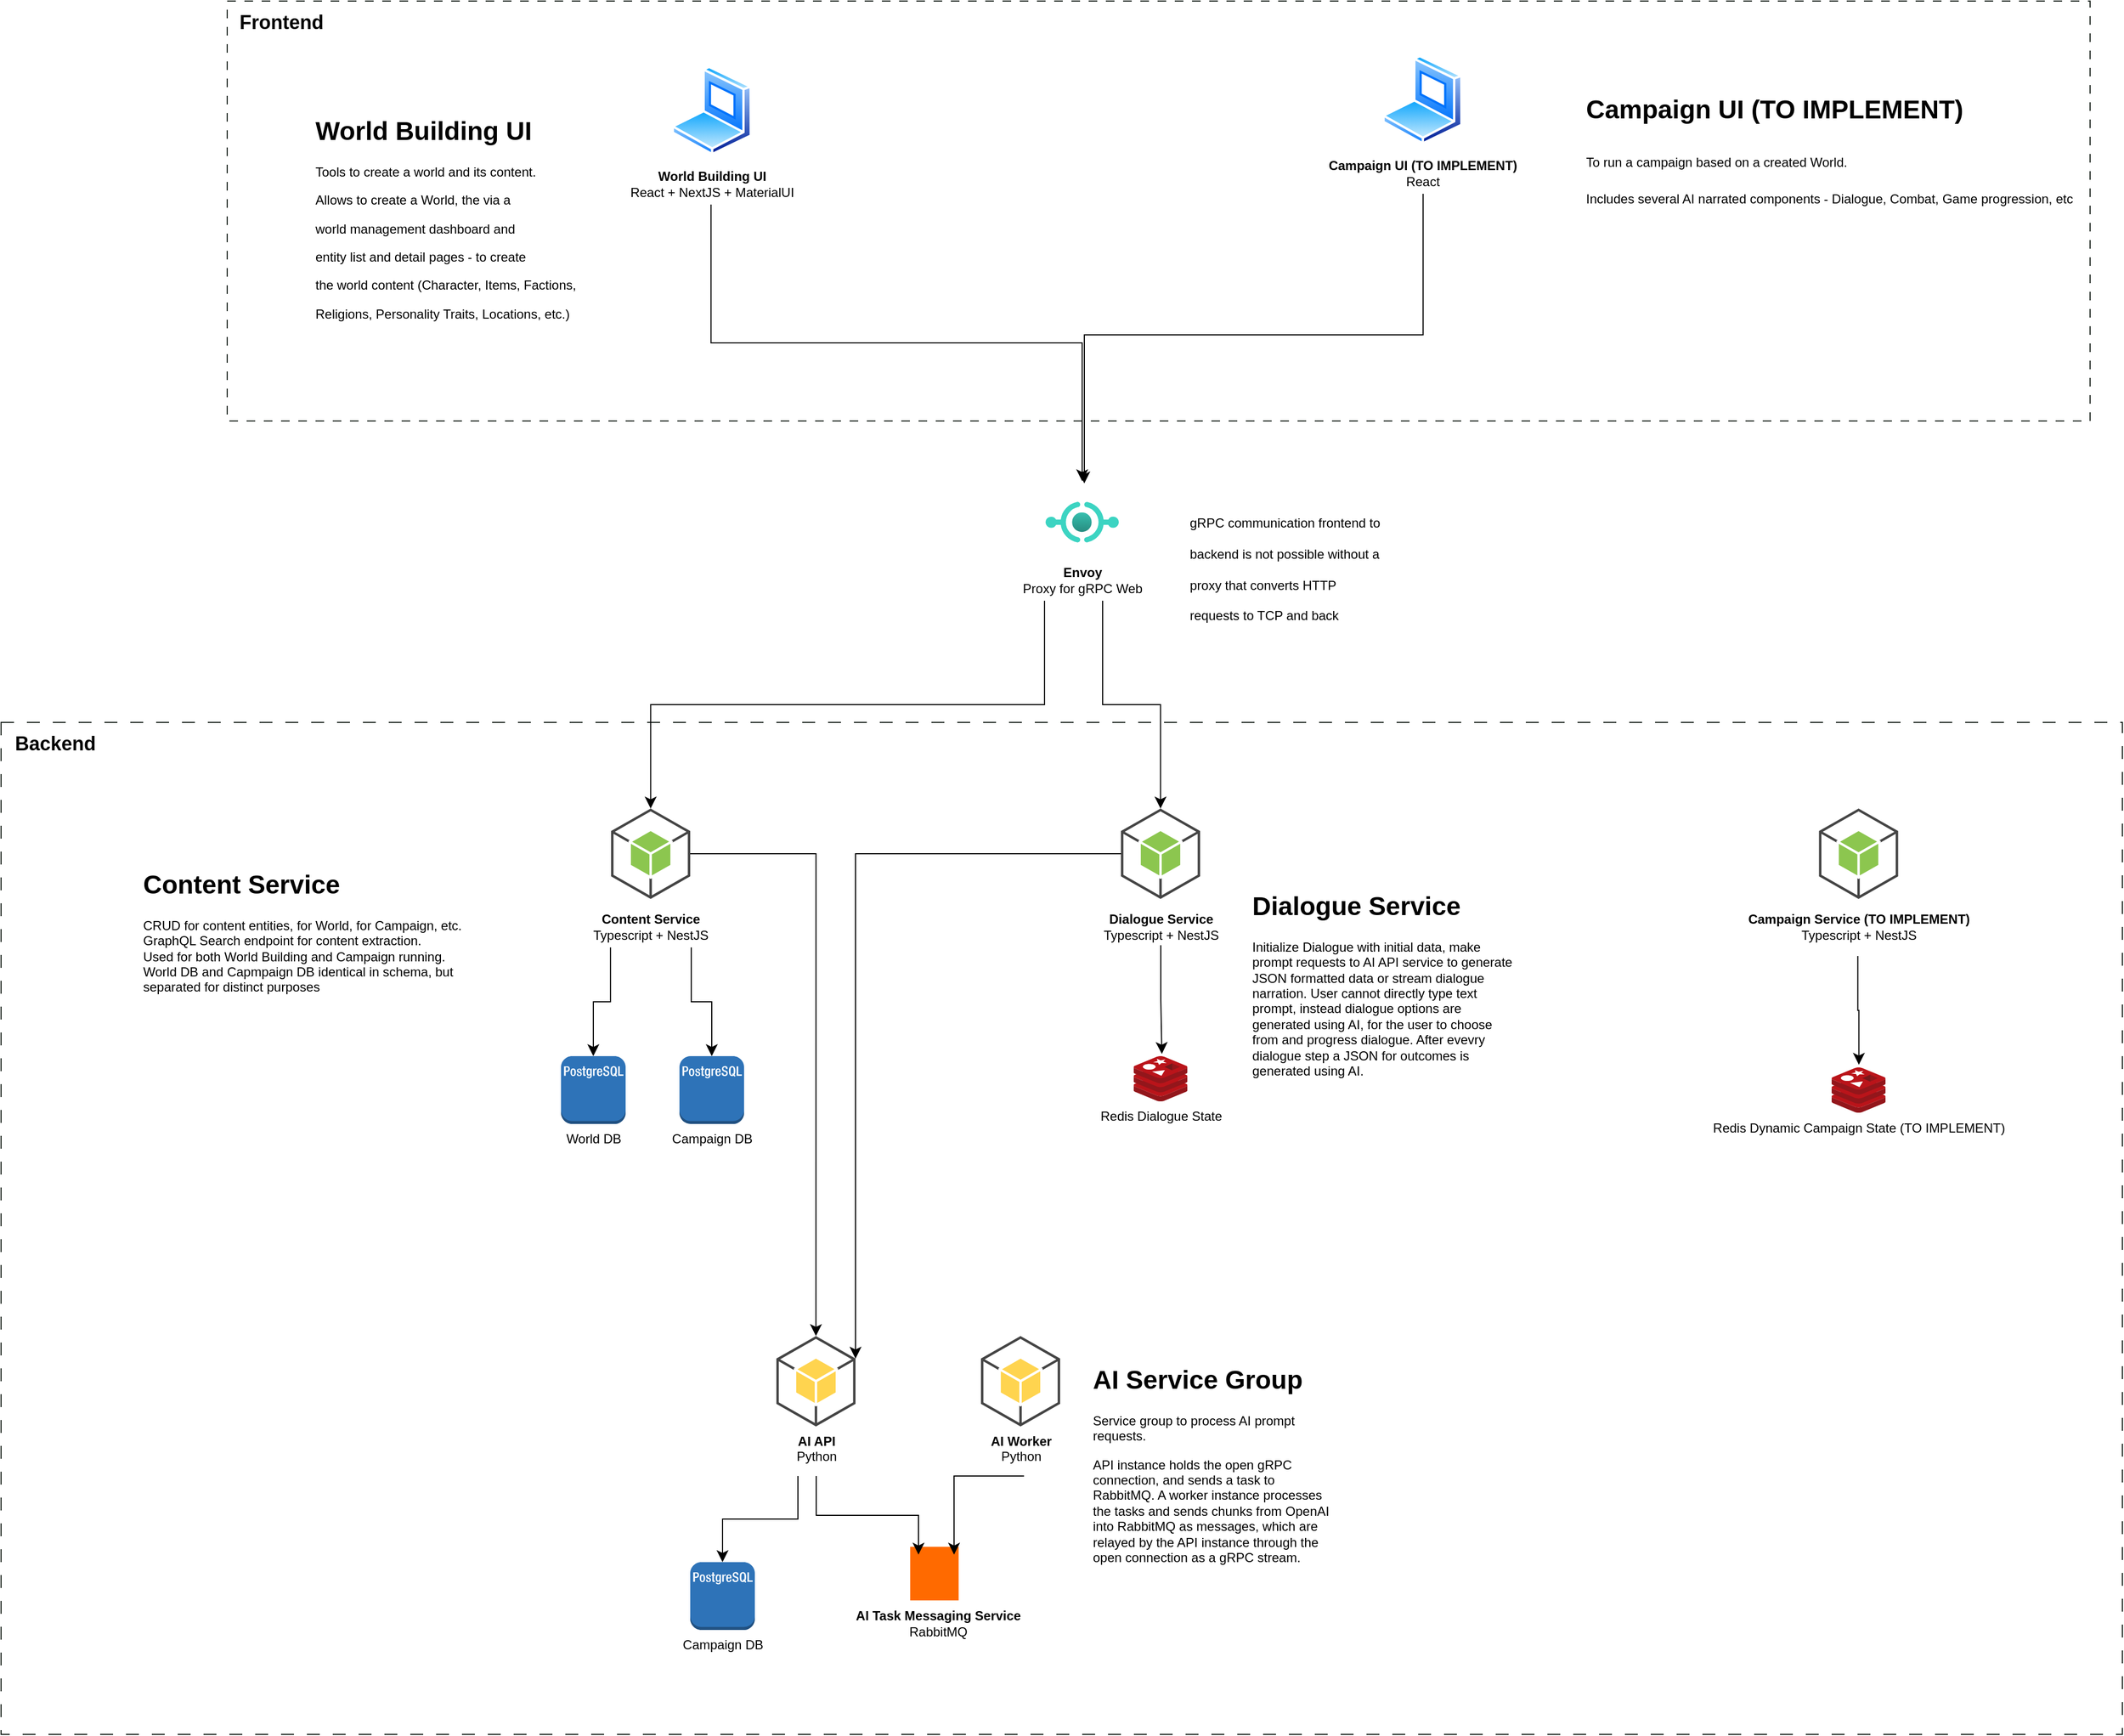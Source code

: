 <mxfile version="26.0.10">
  <diagram name="Page-1" id="5f0bae14-7c28-e335-631c-24af17079c00">
    <mxGraphModel dx="3060" dy="1934" grid="1" gridSize="10" guides="1" tooltips="1" connect="1" arrows="1" fold="1" page="1" pageScale="1" pageWidth="1100" pageHeight="850" background="none" math="0" shadow="0">
      <root>
        <mxCell id="0" />
        <mxCell id="1" parent="0" />
        <mxCell id="mE6wTCe11L0QiMz-y8vd-45" value="" style="verticalLabelPosition=bottom;verticalAlign=top;html=1;shadow=0;dashed=1;strokeWidth=1;shape=mxgraph.ios.iBgFlat;strokeColor=#18211b;dashPattern=12 12;" vertex="1" parent="1">
          <mxGeometry x="-360" y="330" width="1970" height="940" as="geometry" />
        </mxCell>
        <mxCell id="mE6wTCe11L0QiMz-y8vd-27" value="" style="verticalLabelPosition=bottom;verticalAlign=top;html=1;shadow=0;dashed=1;strokeWidth=1;shape=mxgraph.ios.iBgFlat;strokeColor=#18211b;dashPattern=8 8;" vertex="1" parent="1">
          <mxGeometry x="-150" y="-340" width="1730" height="390" as="geometry" />
        </mxCell>
        <mxCell id="mE6wTCe11L0QiMz-y8vd-7" value="World DB" style="outlineConnect=0;dashed=0;verticalLabelPosition=bottom;verticalAlign=top;align=center;html=1;shape=mxgraph.aws3.postgre_sql_instance;fillColor=#2E73B8;gradientColor=none;" vertex="1" parent="1">
          <mxGeometry x="160" y="640" width="60" height="63" as="geometry" />
        </mxCell>
        <mxCell id="mE6wTCe11L0QiMz-y8vd-8" value="Campaign DB" style="outlineConnect=0;dashed=0;verticalLabelPosition=bottom;verticalAlign=top;align=center;html=1;shape=mxgraph.aws3.postgre_sql_instance;fillColor=#2E73B8;gradientColor=none;" vertex="1" parent="1">
          <mxGeometry x="270" y="640" width="60" height="63" as="geometry" />
        </mxCell>
        <mxCell id="mE6wTCe11L0QiMz-y8vd-9" value="" style="outlineConnect=0;dashed=0;verticalLabelPosition=bottom;verticalAlign=top;align=center;html=1;shape=mxgraph.aws3.android;fillColor=#8CC64F;gradientColor=none;" vertex="1" parent="1">
          <mxGeometry x="206.5" y="410" width="73.5" height="84" as="geometry" />
        </mxCell>
        <mxCell id="mE6wTCe11L0QiMz-y8vd-10" value="" style="outlineConnect=0;dashed=0;verticalLabelPosition=bottom;verticalAlign=top;align=center;html=1;shape=mxgraph.aws3.android;fillColor=#8CC64F;gradientColor=none;" vertex="1" parent="1">
          <mxGeometry x="680" y="410" width="73.5" height="84" as="geometry" />
        </mxCell>
        <mxCell id="mE6wTCe11L0QiMz-y8vd-11" value="Redis Dialogue State" style="image;sketch=0;aspect=fixed;html=1;points=[];align=center;fontSize=12;image=img/lib/mscae/Cache_Redis_Product.svg;" vertex="1" parent="1">
          <mxGeometry x="691.75" y="640" width="50" height="42" as="geometry" />
        </mxCell>
        <mxCell id="mE6wTCe11L0QiMz-y8vd-13" value="" style="points=[];aspect=fixed;html=1;align=center;shadow=0;dashed=0;fillColor=#FF6A00;strokeColor=none;shape=mxgraph.alibaba_cloud.mq_message_queue;" vertex="1" parent="1">
          <mxGeometry x="484.25" y="1095.75" width="45" height="49.8" as="geometry" />
        </mxCell>
        <mxCell id="mE6wTCe11L0QiMz-y8vd-14" value="&lt;b&gt;AI API&lt;/b&gt;&lt;div&gt;Python&lt;/div&gt;" style="outlineConnect=0;dashed=0;verticalLabelPosition=bottom;verticalAlign=top;align=center;html=1;shape=mxgraph.aws3.android;fillColor=#FFD44F;gradientColor=none;" vertex="1" parent="1">
          <mxGeometry x="360" y="900" width="73.5" height="84" as="geometry" />
        </mxCell>
        <mxCell id="mE6wTCe11L0QiMz-y8vd-15" value="&lt;b&gt;AI Worker&lt;/b&gt;&lt;div&gt;Python&lt;/div&gt;" style="outlineConnect=0;dashed=0;verticalLabelPosition=bottom;verticalAlign=top;align=center;html=1;shape=mxgraph.aws3.android;fillColor=#FFD44F;gradientColor=none;" vertex="1" parent="1">
          <mxGeometry x="550" y="900" width="73.5" height="84" as="geometry" />
        </mxCell>
        <mxCell id="mE6wTCe11L0QiMz-y8vd-17" value="" style="image;aspect=fixed;html=1;points=[];align=center;fontSize=12;image=img/lib/azure2/other/API_Proxy.svg;" vertex="1" parent="1">
          <mxGeometry x="610" y="110" width="68" height="68" as="geometry" />
        </mxCell>
        <mxCell id="mE6wTCe11L0QiMz-y8vd-19" value="" style="image;aspect=fixed;perimeter=ellipsePerimeter;html=1;align=center;shadow=0;dashed=0;spacingTop=3;image=img/lib/active_directory/laptop_client.svg;" vertex="1" parent="1">
          <mxGeometry x="262.5" y="-280" width="75" height="83.33" as="geometry" />
        </mxCell>
        <mxCell id="mE6wTCe11L0QiMz-y8vd-20" value="&lt;b&gt;World Building UI&lt;/b&gt;&lt;div&gt;React + NextJS + MaterialUI&lt;/div&gt;" style="text;html=1;align=center;verticalAlign=middle;resizable=0;points=[];autosize=1;strokeColor=none;fillColor=none;" vertex="1" parent="1">
          <mxGeometry x="210" y="-190" width="180" height="40" as="geometry" />
        </mxCell>
        <mxCell id="mE6wTCe11L0QiMz-y8vd-21" value="" style="edgeStyle=elbowEdgeStyle;elbow=vertical;endArrow=classic;html=1;curved=0;rounded=0;endSize=8;startSize=8;exitX=0.496;exitY=0.975;exitDx=0;exitDy=0;exitPerimeter=0;entryX=0.5;entryY=-0.059;entryDx=0;entryDy=0;entryPerimeter=0;" edge="1" parent="1" source="mE6wTCe11L0QiMz-y8vd-20" target="mE6wTCe11L0QiMz-y8vd-17">
          <mxGeometry width="50" height="50" relative="1" as="geometry">
            <mxPoint x="508" y="-50" as="sourcePoint" />
            <mxPoint x="770" y="110" as="targetPoint" />
          </mxGeometry>
        </mxCell>
        <mxCell id="mE6wTCe11L0QiMz-y8vd-22" value="&lt;b&gt;Envoy&lt;/b&gt;&lt;div&gt;Proxy for gRPC Web&lt;/div&gt;" style="text;html=1;align=center;verticalAlign=middle;resizable=0;points=[];autosize=1;strokeColor=none;fillColor=none;" vertex="1" parent="1">
          <mxGeometry x="579" y="178" width="130" height="40" as="geometry" />
        </mxCell>
        <mxCell id="mE6wTCe11L0QiMz-y8vd-23" value="" style="image;aspect=fixed;perimeter=ellipsePerimeter;html=1;align=center;shadow=0;dashed=0;spacingTop=3;image=img/lib/active_directory/laptop_client.svg;" vertex="1" parent="1">
          <mxGeometry x="922.5" y="-290" width="75" height="83.33" as="geometry" />
        </mxCell>
        <mxCell id="mE6wTCe11L0QiMz-y8vd-24" value="&lt;b&gt;Campaign UI (TO IMPLEMENT)&lt;/b&gt;&lt;div&gt;React&lt;/div&gt;" style="text;html=1;align=center;verticalAlign=middle;resizable=0;points=[];autosize=1;strokeColor=none;fillColor=none;" vertex="1" parent="1">
          <mxGeometry x="860" y="-200" width="200" height="40" as="geometry" />
        </mxCell>
        <mxCell id="mE6wTCe11L0QiMz-y8vd-26" value="" style="edgeStyle=elbowEdgeStyle;elbow=vertical;endArrow=classic;html=1;curved=0;rounded=0;endSize=8;startSize=8;exitX=0.503;exitY=0.975;exitDx=0;exitDy=0;exitPerimeter=0;entryX=0.529;entryY=-0.029;entryDx=0;entryDy=0;entryPerimeter=0;" edge="1" parent="1" source="mE6wTCe11L0QiMz-y8vd-24" target="mE6wTCe11L0QiMz-y8vd-17">
          <mxGeometry width="50" height="50" relative="1" as="geometry">
            <mxPoint x="309" y="-141" as="sourcePoint" />
            <mxPoint x="654" y="116" as="targetPoint" />
            <Array as="points">
              <mxPoint x="800" y="-30" />
            </Array>
          </mxGeometry>
        </mxCell>
        <mxCell id="mE6wTCe11L0QiMz-y8vd-28" value="&lt;b&gt;&lt;font style=&quot;font-size: 18px;&quot;&gt;Frontend&lt;/font&gt;&lt;/b&gt;" style="text;html=1;align=center;verticalAlign=middle;resizable=0;points=[];autosize=1;strokeColor=none;fillColor=none;" vertex="1" parent="1">
          <mxGeometry x="-150" y="-340" width="100" height="40" as="geometry" />
        </mxCell>
        <mxCell id="mE6wTCe11L0QiMz-y8vd-29" value="&lt;b&gt;Content Service&lt;/b&gt;&lt;div&gt;Typescript + NestJS&lt;/div&gt;" style="text;html=1;align=center;verticalAlign=middle;resizable=0;points=[];autosize=1;strokeColor=none;fillColor=none;" vertex="1" parent="1">
          <mxGeometry x="178.25" y="500" width="130" height="40" as="geometry" />
        </mxCell>
        <mxCell id="mE6wTCe11L0QiMz-y8vd-31" value="&lt;b&gt;&lt;font style=&quot;font-size: 18px;&quot;&gt;Backend&lt;/font&gt;&lt;/b&gt;" style="text;html=1;align=center;verticalAlign=middle;resizable=0;points=[];autosize=1;strokeColor=none;fillColor=none;" vertex="1" parent="1">
          <mxGeometry x="-360" y="330" width="100" height="40" as="geometry" />
        </mxCell>
        <mxCell id="mE6wTCe11L0QiMz-y8vd-32" value="" style="edgeStyle=elbowEdgeStyle;elbow=vertical;endArrow=classic;html=1;curved=0;rounded=0;endSize=8;startSize=8;exitX=0.79;exitY=0.975;exitDx=0;exitDy=0;exitPerimeter=0;entryX=0.5;entryY=0;entryDx=0;entryDy=0;entryPerimeter=0;" edge="1" parent="1" source="mE6wTCe11L0QiMz-y8vd-29" target="mE6wTCe11L0QiMz-y8vd-8">
          <mxGeometry width="50" height="50" relative="1" as="geometry">
            <mxPoint x="520" y="630" as="sourcePoint" />
            <mxPoint x="570" y="580" as="targetPoint" />
          </mxGeometry>
        </mxCell>
        <mxCell id="mE6wTCe11L0QiMz-y8vd-33" value="" style="edgeStyle=elbowEdgeStyle;elbow=vertical;endArrow=classic;html=1;curved=0;rounded=0;endSize=8;startSize=8;exitX=0.213;exitY=0.975;exitDx=0;exitDy=0;exitPerimeter=0;entryX=0.5;entryY=0;entryDx=0;entryDy=0;entryPerimeter=0;" edge="1" parent="1" source="mE6wTCe11L0QiMz-y8vd-29" target="mE6wTCe11L0QiMz-y8vd-7">
          <mxGeometry width="50" height="50" relative="1" as="geometry">
            <mxPoint x="520" y="630" as="sourcePoint" />
            <mxPoint x="570" y="580" as="targetPoint" />
          </mxGeometry>
        </mxCell>
        <mxCell id="mE6wTCe11L0QiMz-y8vd-34" value="&lt;b&gt;Dialogue Service&lt;/b&gt;&lt;div&gt;Typescript + NestJS&lt;/div&gt;" style="text;html=1;align=center;verticalAlign=middle;resizable=0;points=[];autosize=1;strokeColor=none;fillColor=none;" vertex="1" parent="1">
          <mxGeometry x="651.75" y="500" width="130" height="40" as="geometry" />
        </mxCell>
        <mxCell id="mE6wTCe11L0QiMz-y8vd-36" value="" style="edgeStyle=elbowEdgeStyle;elbow=vertical;endArrow=classic;html=1;curved=0;rounded=0;endSize=8;startSize=8;exitX=0.502;exitY=0.925;exitDx=0;exitDy=0;exitPerimeter=0;entryX=0.525;entryY=-0.048;entryDx=0;entryDy=0;entryPerimeter=0;" edge="1" parent="1" source="mE6wTCe11L0QiMz-y8vd-34" target="mE6wTCe11L0QiMz-y8vd-11">
          <mxGeometry width="50" height="50" relative="1" as="geometry">
            <mxPoint x="634.5" y="560" as="sourcePoint" />
            <mxPoint x="653.5" y="661" as="targetPoint" />
          </mxGeometry>
        </mxCell>
        <mxCell id="mE6wTCe11L0QiMz-y8vd-37" value="" style="edgeStyle=elbowEdgeStyle;elbow=vertical;endArrow=classic;html=1;curved=0;rounded=0;endSize=8;startSize=8;exitX=0.231;exitY=0.975;exitDx=0;exitDy=0;exitPerimeter=0;entryX=0.5;entryY=0;entryDx=0;entryDy=0;entryPerimeter=0;" edge="1" parent="1" source="mE6wTCe11L0QiMz-y8vd-22" target="mE6wTCe11L0QiMz-y8vd-9">
          <mxGeometry width="50" height="50" relative="1" as="geometry">
            <mxPoint x="309" y="-141" as="sourcePoint" />
            <mxPoint x="654" y="116" as="targetPoint" />
          </mxGeometry>
        </mxCell>
        <mxCell id="mE6wTCe11L0QiMz-y8vd-38" value="" style="edgeStyle=elbowEdgeStyle;elbow=vertical;endArrow=classic;html=1;curved=0;rounded=0;endSize=8;startSize=8;exitX=0.646;exitY=0.975;exitDx=0;exitDy=0;exitPerimeter=0;entryX=0.5;entryY=0;entryDx=0;entryDy=0;entryPerimeter=0;" edge="1" parent="1" source="mE6wTCe11L0QiMz-y8vd-22" target="mE6wTCe11L0QiMz-y8vd-10">
          <mxGeometry width="50" height="50" relative="1" as="geometry">
            <mxPoint x="619" y="227" as="sourcePoint" />
            <mxPoint x="253" y="420" as="targetPoint" />
          </mxGeometry>
        </mxCell>
        <mxCell id="mE6wTCe11L0QiMz-y8vd-39" value="Campaign DB" style="outlineConnect=0;dashed=0;verticalLabelPosition=bottom;verticalAlign=top;align=center;html=1;shape=mxgraph.aws3.postgre_sql_instance;fillColor=#2E73B8;gradientColor=none;" vertex="1" parent="1">
          <mxGeometry x="280" y="1110" width="60" height="63" as="geometry" />
        </mxCell>
        <mxCell id="mE6wTCe11L0QiMz-y8vd-40" value="&lt;div&gt;&lt;b&gt;AI Task Messaging Service&lt;/b&gt;&lt;/div&gt;RabbitMQ" style="text;html=1;align=center;verticalAlign=middle;resizable=0;points=[];autosize=1;strokeColor=none;fillColor=none;" vertex="1" parent="1">
          <mxGeometry x="420" y="1147.25" width="180" height="40" as="geometry" />
        </mxCell>
        <mxCell id="mE6wTCe11L0QiMz-y8vd-42" value="" style="edgeStyle=elbowEdgeStyle;elbow=vertical;endArrow=classic;html=1;curved=0;rounded=0;endSize=8;startSize=8;entryX=0.172;entryY=0.146;entryDx=0;entryDy=0;entryPerimeter=0;" edge="1" parent="1" target="mE6wTCe11L0QiMz-y8vd-13">
          <mxGeometry width="50" height="50" relative="1" as="geometry">
            <mxPoint x="397" y="1030" as="sourcePoint" />
            <mxPoint x="1060" y="980" as="targetPoint" />
          </mxGeometry>
        </mxCell>
        <mxCell id="mE6wTCe11L0QiMz-y8vd-43" value="" style="edgeStyle=segmentEdgeStyle;endArrow=classic;html=1;curved=0;rounded=0;endSize=8;startSize=8;entryX=0.906;entryY=0.146;entryDx=0;entryDy=0;entryPerimeter=0;" edge="1" parent="1" target="mE6wTCe11L0QiMz-y8vd-13">
          <mxGeometry width="50" height="50" relative="1" as="geometry">
            <mxPoint x="590" y="1030" as="sourcePoint" />
            <mxPoint x="700" y="1070" as="targetPoint" />
          </mxGeometry>
        </mxCell>
        <mxCell id="mE6wTCe11L0QiMz-y8vd-44" value="" style="edgeStyle=elbowEdgeStyle;elbow=vertical;endArrow=classic;html=1;curved=0;rounded=0;endSize=8;startSize=8;entryX=0.5;entryY=0;entryDx=0;entryDy=0;entryPerimeter=0;" edge="1" parent="1" target="mE6wTCe11L0QiMz-y8vd-39">
          <mxGeometry width="50" height="50" relative="1" as="geometry">
            <mxPoint x="380" y="1030" as="sourcePoint" />
            <mxPoint x="700" y="1070" as="targetPoint" />
          </mxGeometry>
        </mxCell>
        <mxCell id="mE6wTCe11L0QiMz-y8vd-46" value="" style="edgeStyle=segmentEdgeStyle;endArrow=classic;html=1;curved=0;rounded=0;endSize=8;startSize=8;exitX=1;exitY=0.5;exitDx=0;exitDy=0;exitPerimeter=0;entryX=0.5;entryY=0;entryDx=0;entryDy=0;entryPerimeter=0;" edge="1" parent="1" source="mE6wTCe11L0QiMz-y8vd-9" target="mE6wTCe11L0QiMz-y8vd-14">
          <mxGeometry width="50" height="50" relative="1" as="geometry">
            <mxPoint x="650" y="800" as="sourcePoint" />
            <mxPoint x="700" y="750" as="targetPoint" />
          </mxGeometry>
        </mxCell>
        <mxCell id="mE6wTCe11L0QiMz-y8vd-47" value="" style="edgeStyle=segmentEdgeStyle;endArrow=classic;html=1;curved=0;rounded=0;endSize=8;startSize=8;exitX=0;exitY=0.5;exitDx=0;exitDy=0;exitPerimeter=0;entryX=1;entryY=0.25;entryDx=0;entryDy=0;entryPerimeter=0;" edge="1" parent="1" source="mE6wTCe11L0QiMz-y8vd-10" target="mE6wTCe11L0QiMz-y8vd-14">
          <mxGeometry width="50" height="50" relative="1" as="geometry">
            <mxPoint x="290" y="462" as="sourcePoint" />
            <mxPoint x="407" y="910" as="targetPoint" />
          </mxGeometry>
        </mxCell>
        <mxCell id="mE6wTCe11L0QiMz-y8vd-49" value="&lt;h1 style=&quot;margin-top: 0px;&quot;&gt;AI Service Group&lt;/h1&gt;&lt;p&gt;&lt;span style=&quot;text-align: center; text-wrap-mode: nowrap;&quot;&gt;Service group to process AI prompt requests.&lt;/span&gt;&lt;/p&gt;&lt;div style=&quot;text-wrap-mode: nowrap;&quot;&gt;API instance holds the open gRPC&lt;/div&gt;&lt;div style=&quot;text-wrap-mode: nowrap;&quot;&gt;connection, and sends a task to&lt;/div&gt;&lt;div style=&quot;text-wrap-mode: nowrap;&quot;&gt;RabbitMQ. A worker instance processes&lt;/div&gt;&lt;div style=&quot;text-wrap-mode: nowrap;&quot;&gt;the tasks and sends chunks from OpenAI&lt;/div&gt;&lt;div style=&quot;text-wrap-mode: nowrap;&quot;&gt;into RabbitMQ as messages, which are&lt;/div&gt;&lt;div style=&quot;text-wrap-mode: nowrap;&quot;&gt;relayed by the API instance through the&lt;/div&gt;&lt;div style=&quot;text-wrap-mode: nowrap;&quot;&gt;open connection as a gRPC stream.&lt;/div&gt;" style="text;html=1;whiteSpace=wrap;overflow=hidden;rounded=0;" vertex="1" parent="1">
          <mxGeometry x="651.75" y="920" width="228.25" height="270" as="geometry" />
        </mxCell>
        <mxCell id="mE6wTCe11L0QiMz-y8vd-51" value="&lt;h1 style=&quot;margin-top: 0px;&quot;&gt;Content Service&lt;/h1&gt;&lt;div&gt;CRUD for content entities, for World, for Campaign, etc.&lt;/div&gt;&lt;div&gt;GraphQL Search endpoint for content extraction.&lt;/div&gt;&lt;div&gt;Used for both World Building and Campaign running.&lt;/div&gt;&lt;div&gt;World DB and Capmpaign DB identical in schema, but separated for distinct purposes&lt;/div&gt;" style="text;html=1;whiteSpace=wrap;overflow=hidden;rounded=0;" vertex="1" parent="1">
          <mxGeometry x="-230" y="460" width="310" height="250" as="geometry" />
        </mxCell>
        <mxCell id="mE6wTCe11L0QiMz-y8vd-52" value="&lt;h1 style=&quot;margin-top: 0px;&quot;&gt;Dialogue Service&lt;/h1&gt;&lt;p&gt;Initialize Dialogue with initial data,&amp;nbsp;&lt;span style=&quot;background-color: transparent; color: light-dark(rgb(0, 0, 0), rgb(255, 255, 255));&quot;&gt;make prompt requests to AI API service&amp;nbsp;&lt;/span&gt;&lt;span style=&quot;background-color: transparent; color: light-dark(rgb(0, 0, 0), rgb(255, 255, 255));&quot;&gt;to generate JSON formatted data or stream&amp;nbsp;&lt;/span&gt;&lt;span style=&quot;background-color: transparent; color: light-dark(rgb(0, 0, 0), rgb(255, 255, 255));&quot;&gt;dialogue narration. User cannot directly type text prompt, instead dialogue options are generated using AI, for the user to choose from and progress dialogue. After evevry dialogue step a JSON for outcomes is generated using AI.&lt;/span&gt;&lt;/p&gt;" style="text;html=1;whiteSpace=wrap;overflow=hidden;rounded=0;" vertex="1" parent="1">
          <mxGeometry x="800" y="480" width="250" height="200" as="geometry" />
        </mxCell>
        <mxCell id="mE6wTCe11L0QiMz-y8vd-53" value="&lt;h1 style=&quot;margin-top: 0px;&quot;&gt;&lt;span style=&quot;font-size: 12px; font-weight: normal; background-color: transparent; color: light-dark(rgb(0, 0, 0), rgb(255, 255, 255));&quot;&gt;gRPC communication frontend to backend is not possible without a proxy that converts HTTP requests to TCP and back&lt;/span&gt;&lt;/h1&gt;&lt;div&gt;&lt;br&gt;&lt;/div&gt;" style="text;html=1;whiteSpace=wrap;overflow=hidden;rounded=0;" vertex="1" parent="1">
          <mxGeometry x="741.75" y="120" width="180" height="120" as="geometry" />
        </mxCell>
        <mxCell id="mE6wTCe11L0QiMz-y8vd-56" value="&lt;h1 style=&quot;margin-top: 0px;&quot;&gt;World Building UI&lt;/h1&gt;&lt;p&gt;&lt;span style=&quot;text-align: center; text-wrap-mode: nowrap;&quot;&gt;Tools to create a world and its content.&lt;/span&gt;&lt;/p&gt;&lt;p&gt;&lt;span style=&quot;text-wrap-mode: nowrap; text-align: center; background-color: transparent; color: light-dark(rgb(0, 0, 0), rgb(255, 255, 255));&quot;&gt;Allows to create a World, the via a&lt;/span&gt;&lt;/p&gt;&lt;p&gt;&lt;span style=&quot;text-wrap-mode: nowrap; text-align: center; background-color: transparent; color: light-dark(rgb(0, 0, 0), rgb(255, 255, 255));&quot;&gt;world management dashboard and&lt;/span&gt;&lt;/p&gt;&lt;p&gt;&lt;span style=&quot;text-wrap-mode: nowrap; text-align: center; background-color: transparent; color: light-dark(rgb(0, 0, 0), rgb(255, 255, 255));&quot;&gt;entity list and detail pages - to create&lt;/span&gt;&lt;/p&gt;&lt;p&gt;&lt;span style=&quot;text-wrap-mode: nowrap; text-align: center; background-color: transparent; color: light-dark(rgb(0, 0, 0), rgb(255, 255, 255));&quot;&gt;the world content (Character, Items, Factions,&lt;/span&gt;&lt;/p&gt;&lt;p&gt;&lt;span style=&quot;text-wrap-mode: nowrap; text-align: center; background-color: transparent; color: light-dark(rgb(0, 0, 0), rgb(255, 255, 255));&quot;&gt;Religions, Personality Traits, Locations, etc.)&lt;/span&gt;&lt;/p&gt;" style="text;html=1;whiteSpace=wrap;overflow=hidden;rounded=0;" vertex="1" parent="1">
          <mxGeometry x="-70" y="-240" width="280" height="210" as="geometry" />
        </mxCell>
        <mxCell id="mE6wTCe11L0QiMz-y8vd-57" value="&lt;h1 style=&quot;margin-top: 0px;&quot;&gt;Campaign UI (TO IMPLEMENT)&lt;/h1&gt;&lt;h1 style=&quot;margin-top: 0px;&quot;&gt;&lt;span style=&quot;text-wrap-mode: nowrap; text-align: center; background-color: transparent; color: light-dark(rgb(0, 0, 0), rgb(255, 255, 255)); font-size: 12px; font-weight: normal;&quot;&gt;To run a campaign based on a created World.&lt;/span&gt;&lt;/h1&gt;&lt;div&gt;&lt;span style=&quot;text-wrap-mode: nowrap; text-align: center; background-color: transparent; color: light-dark(rgb(0, 0, 0), rgb(255, 255, 255)); font-size: 12px; font-weight: normal;&quot;&gt;Includes several AI narrated components - Dialogue, Combat, Game progression, etc&lt;/span&gt;&lt;/div&gt;" style="text;html=1;whiteSpace=wrap;overflow=hidden;rounded=0;" vertex="1" parent="1">
          <mxGeometry x="1110" y="-260" width="460" height="280" as="geometry" />
        </mxCell>
        <mxCell id="mE6wTCe11L0QiMz-y8vd-58" value="" style="outlineConnect=0;dashed=0;verticalLabelPosition=bottom;verticalAlign=top;align=center;html=1;shape=mxgraph.aws3.android;fillColor=#8CC64F;gradientColor=none;" vertex="1" parent="1">
          <mxGeometry x="1328.25" y="410" width="73.5" height="84" as="geometry" />
        </mxCell>
        <mxCell id="mE6wTCe11L0QiMz-y8vd-59" value="&lt;b&gt;Campaign Service (TO IMPLEMENT)&lt;/b&gt;&lt;div&gt;Typescript + NestJS&lt;/div&gt;" style="text;html=1;align=center;verticalAlign=middle;resizable=0;points=[];autosize=1;strokeColor=none;fillColor=none;" vertex="1" parent="1">
          <mxGeometry x="1250" y="500" width="230" height="40" as="geometry" />
        </mxCell>
        <mxCell id="mE6wTCe11L0QiMz-y8vd-60" value="Redis Dynamic Campaign&lt;span style=&quot;background-color: light-dark(#ffffff, var(--ge-dark-color, #121212)); color: light-dark(rgb(0, 0, 0), rgb(255, 255, 255));&quot;&gt;&amp;nbsp;State (TO IMPLEMENT)&lt;/span&gt;" style="image;sketch=0;aspect=fixed;html=1;points=[];align=center;fontSize=12;image=img/lib/mscae/Cache_Redis_Product.svg;" vertex="1" parent="1">
          <mxGeometry x="1340" y="650.5" width="50" height="42" as="geometry" />
        </mxCell>
        <mxCell id="mE6wTCe11L0QiMz-y8vd-61" value="" style="edgeStyle=elbowEdgeStyle;elbow=vertical;endArrow=classic;html=1;curved=0;rounded=0;endSize=8;startSize=8;exitX=0.502;exitY=0.925;exitDx=0;exitDy=0;exitPerimeter=0;entryX=0.525;entryY=-0.048;entryDx=0;entryDy=0;entryPerimeter=0;" edge="1" parent="1">
          <mxGeometry width="50" height="50" relative="1" as="geometry">
            <mxPoint x="1364.29" y="547" as="sourcePoint" />
            <mxPoint x="1365.29" y="648" as="targetPoint" />
          </mxGeometry>
        </mxCell>
      </root>
    </mxGraphModel>
  </diagram>
</mxfile>
